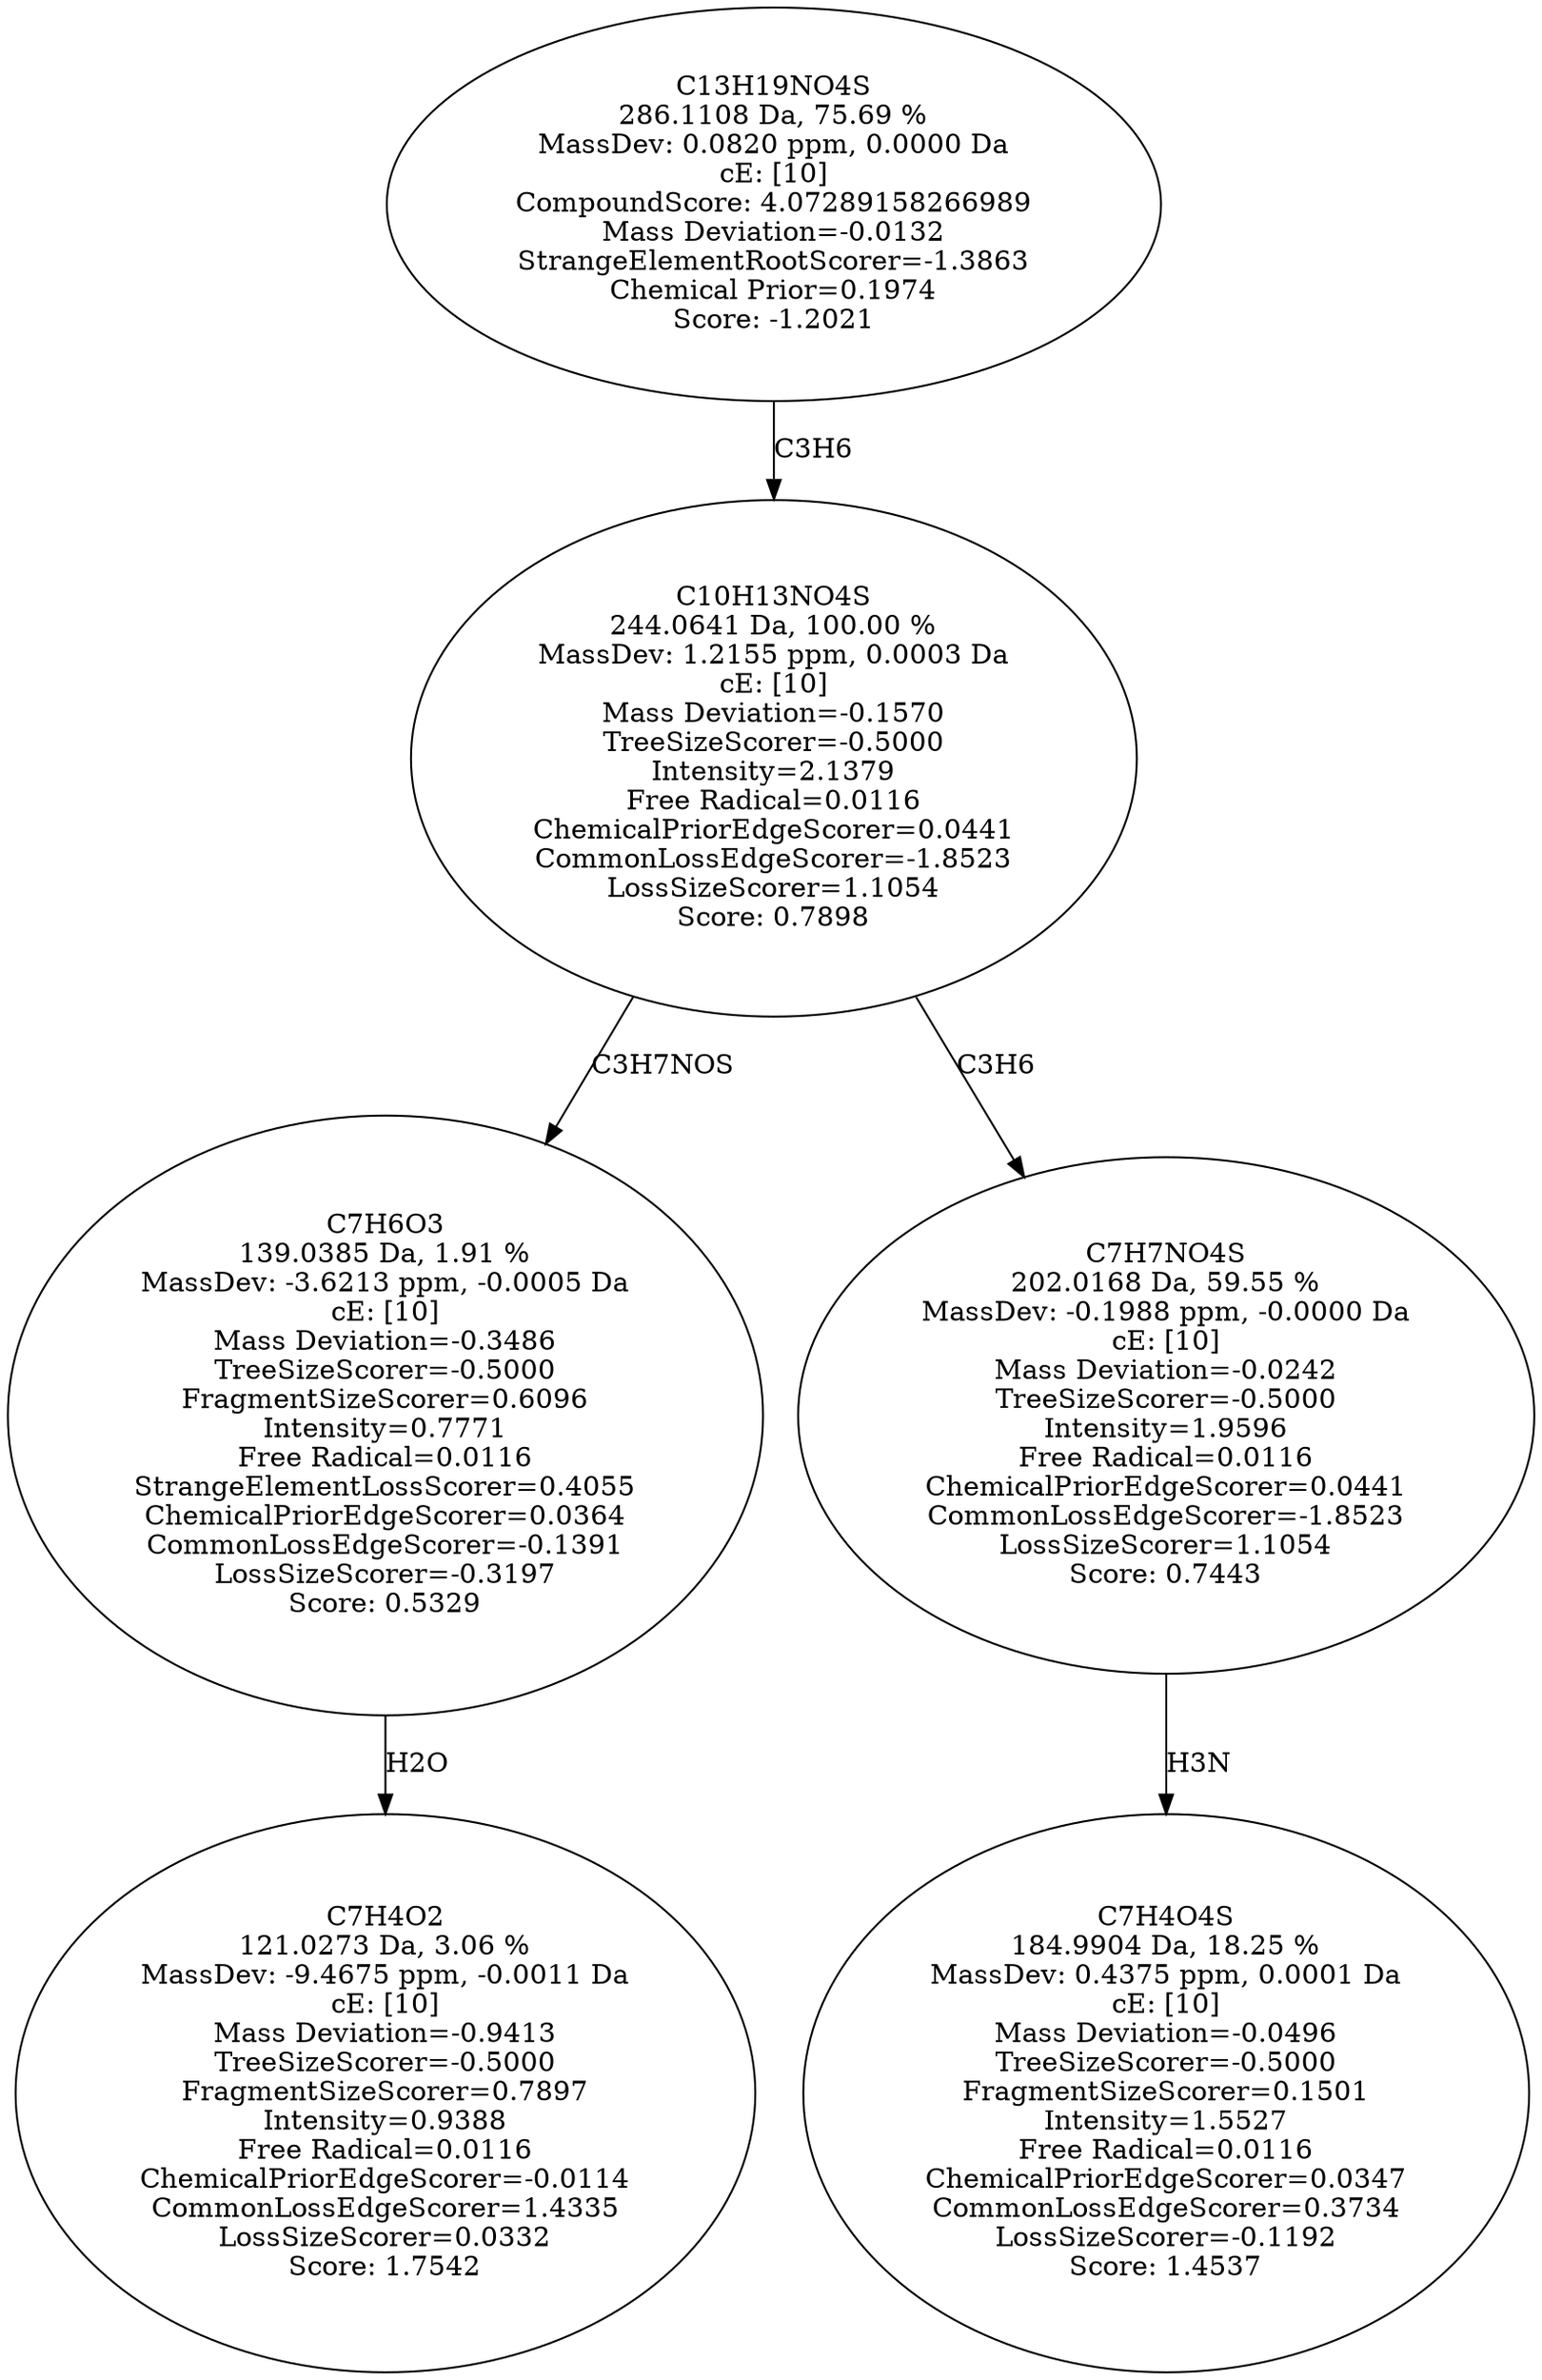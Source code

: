 strict digraph {
v1 [label="C7H4O2\n121.0273 Da, 3.06 %\nMassDev: -9.4675 ppm, -0.0011 Da\ncE: [10]\nMass Deviation=-0.9413\nTreeSizeScorer=-0.5000\nFragmentSizeScorer=0.7897\nIntensity=0.9388\nFree Radical=0.0116\nChemicalPriorEdgeScorer=-0.0114\nCommonLossEdgeScorer=1.4335\nLossSizeScorer=0.0332\nScore: 1.7542"];
v2 [label="C7H6O3\n139.0385 Da, 1.91 %\nMassDev: -3.6213 ppm, -0.0005 Da\ncE: [10]\nMass Deviation=-0.3486\nTreeSizeScorer=-0.5000\nFragmentSizeScorer=0.6096\nIntensity=0.7771\nFree Radical=0.0116\nStrangeElementLossScorer=0.4055\nChemicalPriorEdgeScorer=0.0364\nCommonLossEdgeScorer=-0.1391\nLossSizeScorer=-0.3197\nScore: 0.5329"];
v3 [label="C7H4O4S\n184.9904 Da, 18.25 %\nMassDev: 0.4375 ppm, 0.0001 Da\ncE: [10]\nMass Deviation=-0.0496\nTreeSizeScorer=-0.5000\nFragmentSizeScorer=0.1501\nIntensity=1.5527\nFree Radical=0.0116\nChemicalPriorEdgeScorer=0.0347\nCommonLossEdgeScorer=0.3734\nLossSizeScorer=-0.1192\nScore: 1.4537"];
v4 [label="C7H7NO4S\n202.0168 Da, 59.55 %\nMassDev: -0.1988 ppm, -0.0000 Da\ncE: [10]\nMass Deviation=-0.0242\nTreeSizeScorer=-0.5000\nIntensity=1.9596\nFree Radical=0.0116\nChemicalPriorEdgeScorer=0.0441\nCommonLossEdgeScorer=-1.8523\nLossSizeScorer=1.1054\nScore: 0.7443"];
v5 [label="C10H13NO4S\n244.0641 Da, 100.00 %\nMassDev: 1.2155 ppm, 0.0003 Da\ncE: [10]\nMass Deviation=-0.1570\nTreeSizeScorer=-0.5000\nIntensity=2.1379\nFree Radical=0.0116\nChemicalPriorEdgeScorer=0.0441\nCommonLossEdgeScorer=-1.8523\nLossSizeScorer=1.1054\nScore: 0.7898"];
v6 [label="C13H19NO4S\n286.1108 Da, 75.69 %\nMassDev: 0.0820 ppm, 0.0000 Da\ncE: [10]\nCompoundScore: 4.07289158266989\nMass Deviation=-0.0132\nStrangeElementRootScorer=-1.3863\nChemical Prior=0.1974\nScore: -1.2021"];
v2 -> v1 [label="H2O"];
v5 -> v2 [label="C3H7NOS"];
v4 -> v3 [label="H3N"];
v5 -> v4 [label="C3H6"];
v6 -> v5 [label="C3H6"];
}